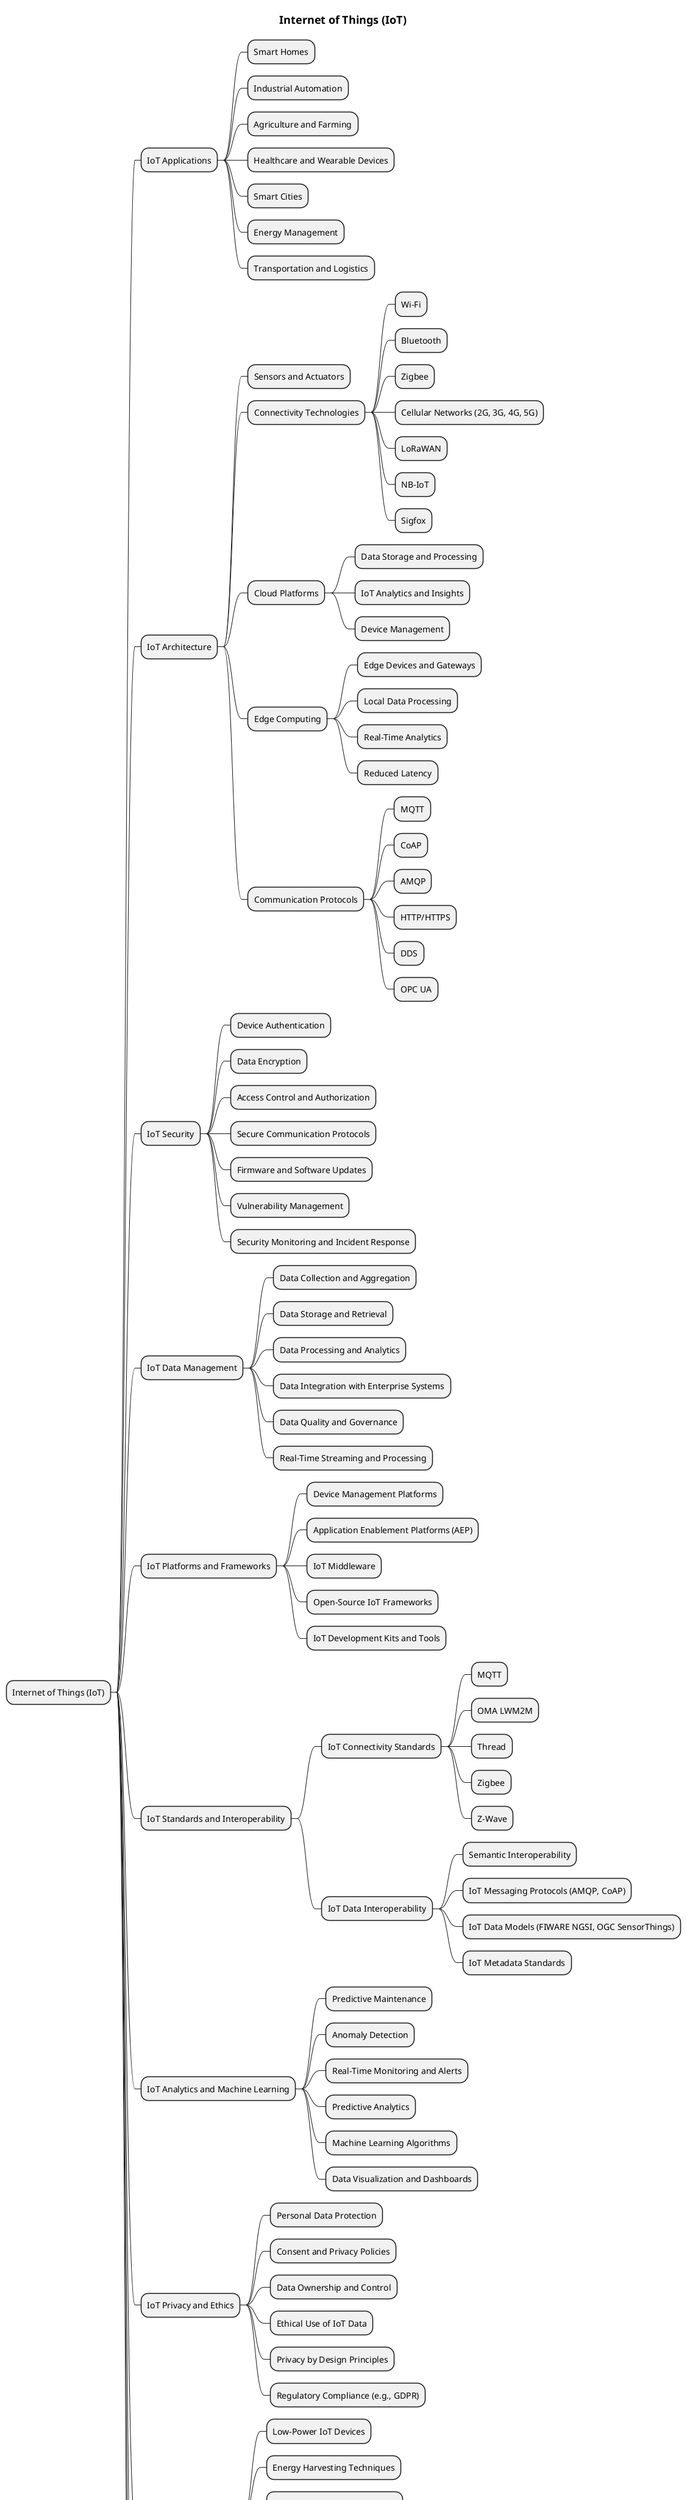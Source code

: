 @startmindmap

title = Internet of Things (IoT)
* Internet of Things (IoT)
** IoT Applications
*** Smart Homes
*** Industrial Automation
*** Agriculture and Farming
*** Healthcare and Wearable Devices
*** Smart Cities
*** Energy Management
*** Transportation and Logistics
** IoT Architecture
*** Sensors and Actuators
*** Connectivity Technologies
**** Wi-Fi
**** Bluetooth
**** Zigbee
**** Cellular Networks (2G, 3G, 4G, 5G)
**** LoRaWAN
**** NB-IoT
**** Sigfox
*** Cloud Platforms
**** Data Storage and Processing
**** IoT Analytics and Insights
**** Device Management
*** Edge Computing
**** Edge Devices and Gateways
**** Local Data Processing
**** Real-Time Analytics
**** Reduced Latency
*** Communication Protocols
**** MQTT
**** CoAP
**** AMQP
**** HTTP/HTTPS
**** DDS
**** OPC UA
** IoT Security
*** Device Authentication
*** Data Encryption
*** Access Control and Authorization
*** Secure Communication Protocols
*** Firmware and Software Updates
*** Vulnerability Management
*** Security Monitoring and Incident Response
** IoT Data Management
*** Data Collection and Aggregation
*** Data Storage and Retrieval
*** Data Processing and Analytics
*** Data Integration with Enterprise Systems
*** Data Quality and Governance
*** Real-Time Streaming and Processing
** IoT Platforms and Frameworks
*** Device Management Platforms
*** Application Enablement Platforms (AEP)
*** IoT Middleware
*** Open-Source IoT Frameworks
*** IoT Development Kits and Tools
** IoT Standards and Interoperability
*** IoT Connectivity Standards
**** MQTT
**** OMA LWM2M
**** Thread
**** Zigbee
**** Z-Wave
*** IoT Data Interoperability
**** Semantic Interoperability
**** IoT Messaging Protocols (AMQP, CoAP)
**** IoT Data Models (FIWARE NGSI, OGC SensorThings)
**** IoT Metadata Standards
** IoT Analytics and Machine Learning
*** Predictive Maintenance
*** Anomaly Detection
*** Real-Time Monitoring and Alerts
*** Predictive Analytics
*** Machine Learning Algorithms
*** Data Visualization and Dashboards
** IoT Privacy and Ethics
*** Personal Data Protection
*** Consent and Privacy Policies
*** Data Ownership and Control
*** Ethical Use of IoT Data
*** Privacy by Design Principles
*** Regulatory Compliance (e.g., GDPR)
** IoT Energy Efficiency
*** Low-Power IoT Devices
*** Energy Harvesting Techniques
*** Power Management Strategies
*** Energy-Efficient Communication Protocols
*** Sleep Modes and Wake-up Patterns
*** Energy Monitoring and Optimization
** IoT and Artificial Intelligence (AI)
*** Sensor Data Fusion
*** Machine Learning for IoT Data
*** Cognitive Computing
*** AI-Assisted Decision Making
*** Natural Language Processing (NLP)
*** Computer Vision and Image Recognition
** IoT Deployment and Management
*** Scalability and Interoperability
*** Network Configuration and Optimization
*** Device Provisioning and Registration
*** Over-the-Air (OTA) Updates
*** Remote Monitoring and Management
*** Lifecycle Management
*** Firmware and Software Version Control
** IoT Challenges and Risks
*** Security and Privacy Concerns
*** Data Governance and Compliance
*** Interoperability Issues
*** Scalability and Performance
*** Legacy System Integration
*** Network Reliability and Bandwidth
*** Technical Skills and Workforce Training

@endmindmap
